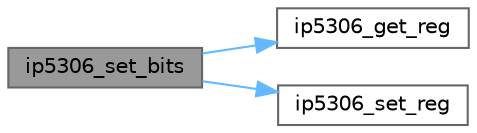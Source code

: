 digraph "ip5306_set_bits"
{
 // LATEX_PDF_SIZE
  bgcolor="transparent";
  edge [fontname=Helvetica,fontsize=10,labelfontname=Helvetica,labelfontsize=10];
  node [fontname=Helvetica,fontsize=10,shape=box,height=0.2,width=0.4];
  rankdir="LR";
  Node1 [id="Node000001",label="ip5306_set_bits",height=0.2,width=0.4,color="gray40", fillcolor="grey60", style="filled", fontcolor="black",tooltip=" "];
  Node1 -> Node2 [id="edge3_Node000001_Node000002",color="steelblue1",style="solid",tooltip=" "];
  Node2 [id="Node000002",label="ip5306_get_reg",height=0.2,width=0.4,color="grey40", fillcolor="white", style="filled",URL="$_raku__code_8cpp.html#a8182dcd177e84e24016f6f4e5c79be03",tooltip=" "];
  Node1 -> Node3 [id="edge4_Node000001_Node000003",color="steelblue1",style="solid",tooltip=" "];
  Node3 [id="Node000003",label="ip5306_set_reg",height=0.2,width=0.4,color="grey40", fillcolor="white", style="filled",URL="$_raku__code_8cpp.html#a8e821d92d3c855ecb9429714fb9e685b",tooltip=" "];
}
